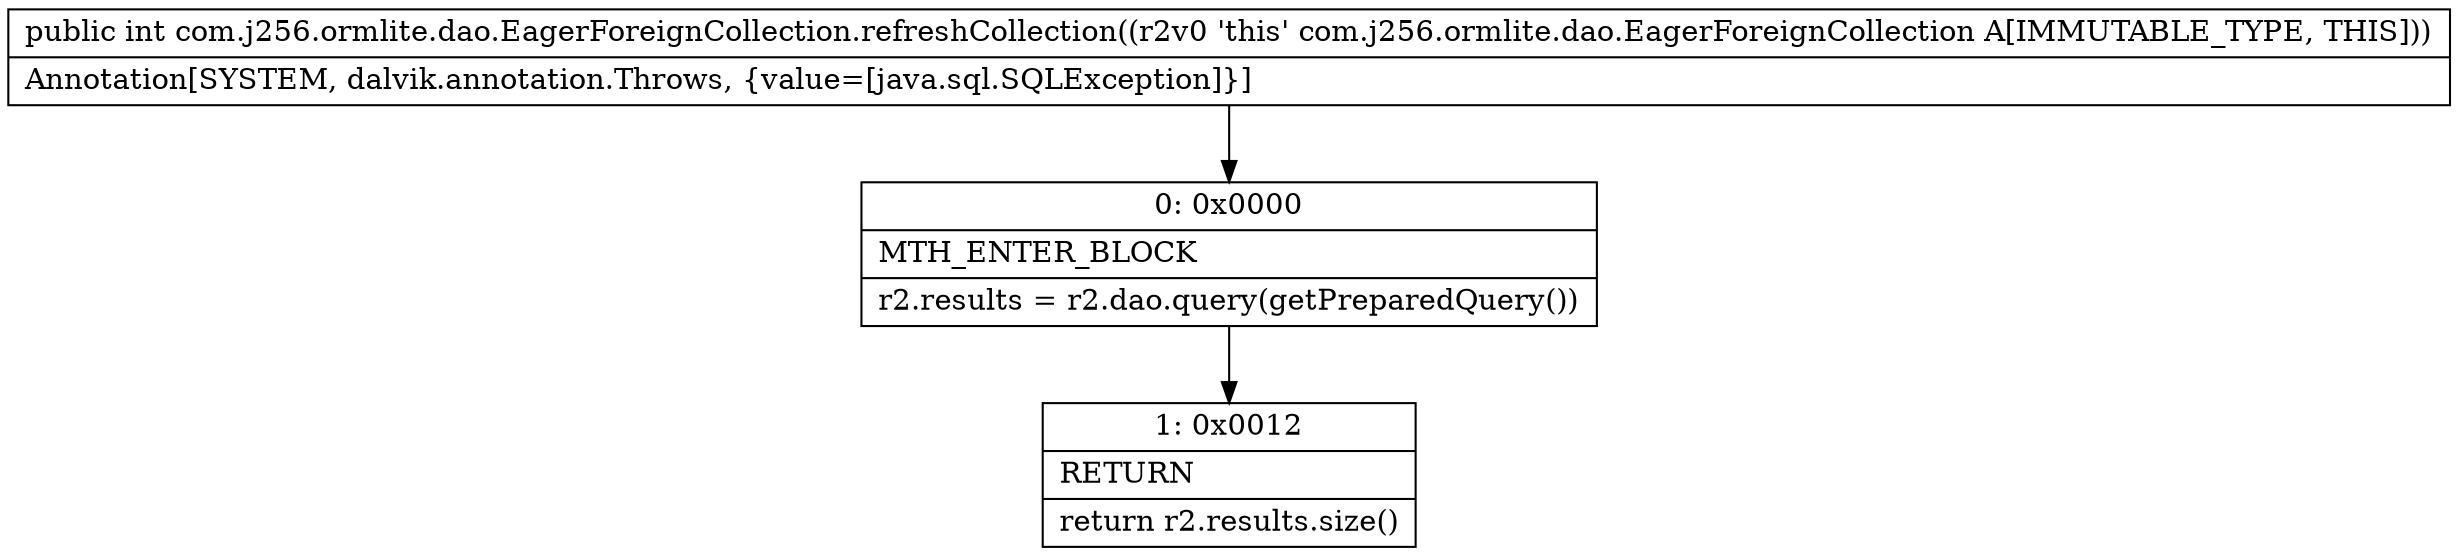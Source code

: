 digraph "CFG forcom.j256.ormlite.dao.EagerForeignCollection.refreshCollection()I" {
Node_0 [shape=record,label="{0\:\ 0x0000|MTH_ENTER_BLOCK\l|r2.results = r2.dao.query(getPreparedQuery())\l}"];
Node_1 [shape=record,label="{1\:\ 0x0012|RETURN\l|return r2.results.size()\l}"];
MethodNode[shape=record,label="{public int com.j256.ormlite.dao.EagerForeignCollection.refreshCollection((r2v0 'this' com.j256.ormlite.dao.EagerForeignCollection A[IMMUTABLE_TYPE, THIS]))  | Annotation[SYSTEM, dalvik.annotation.Throws, \{value=[java.sql.SQLException]\}]\l}"];
MethodNode -> Node_0;
Node_0 -> Node_1;
}

